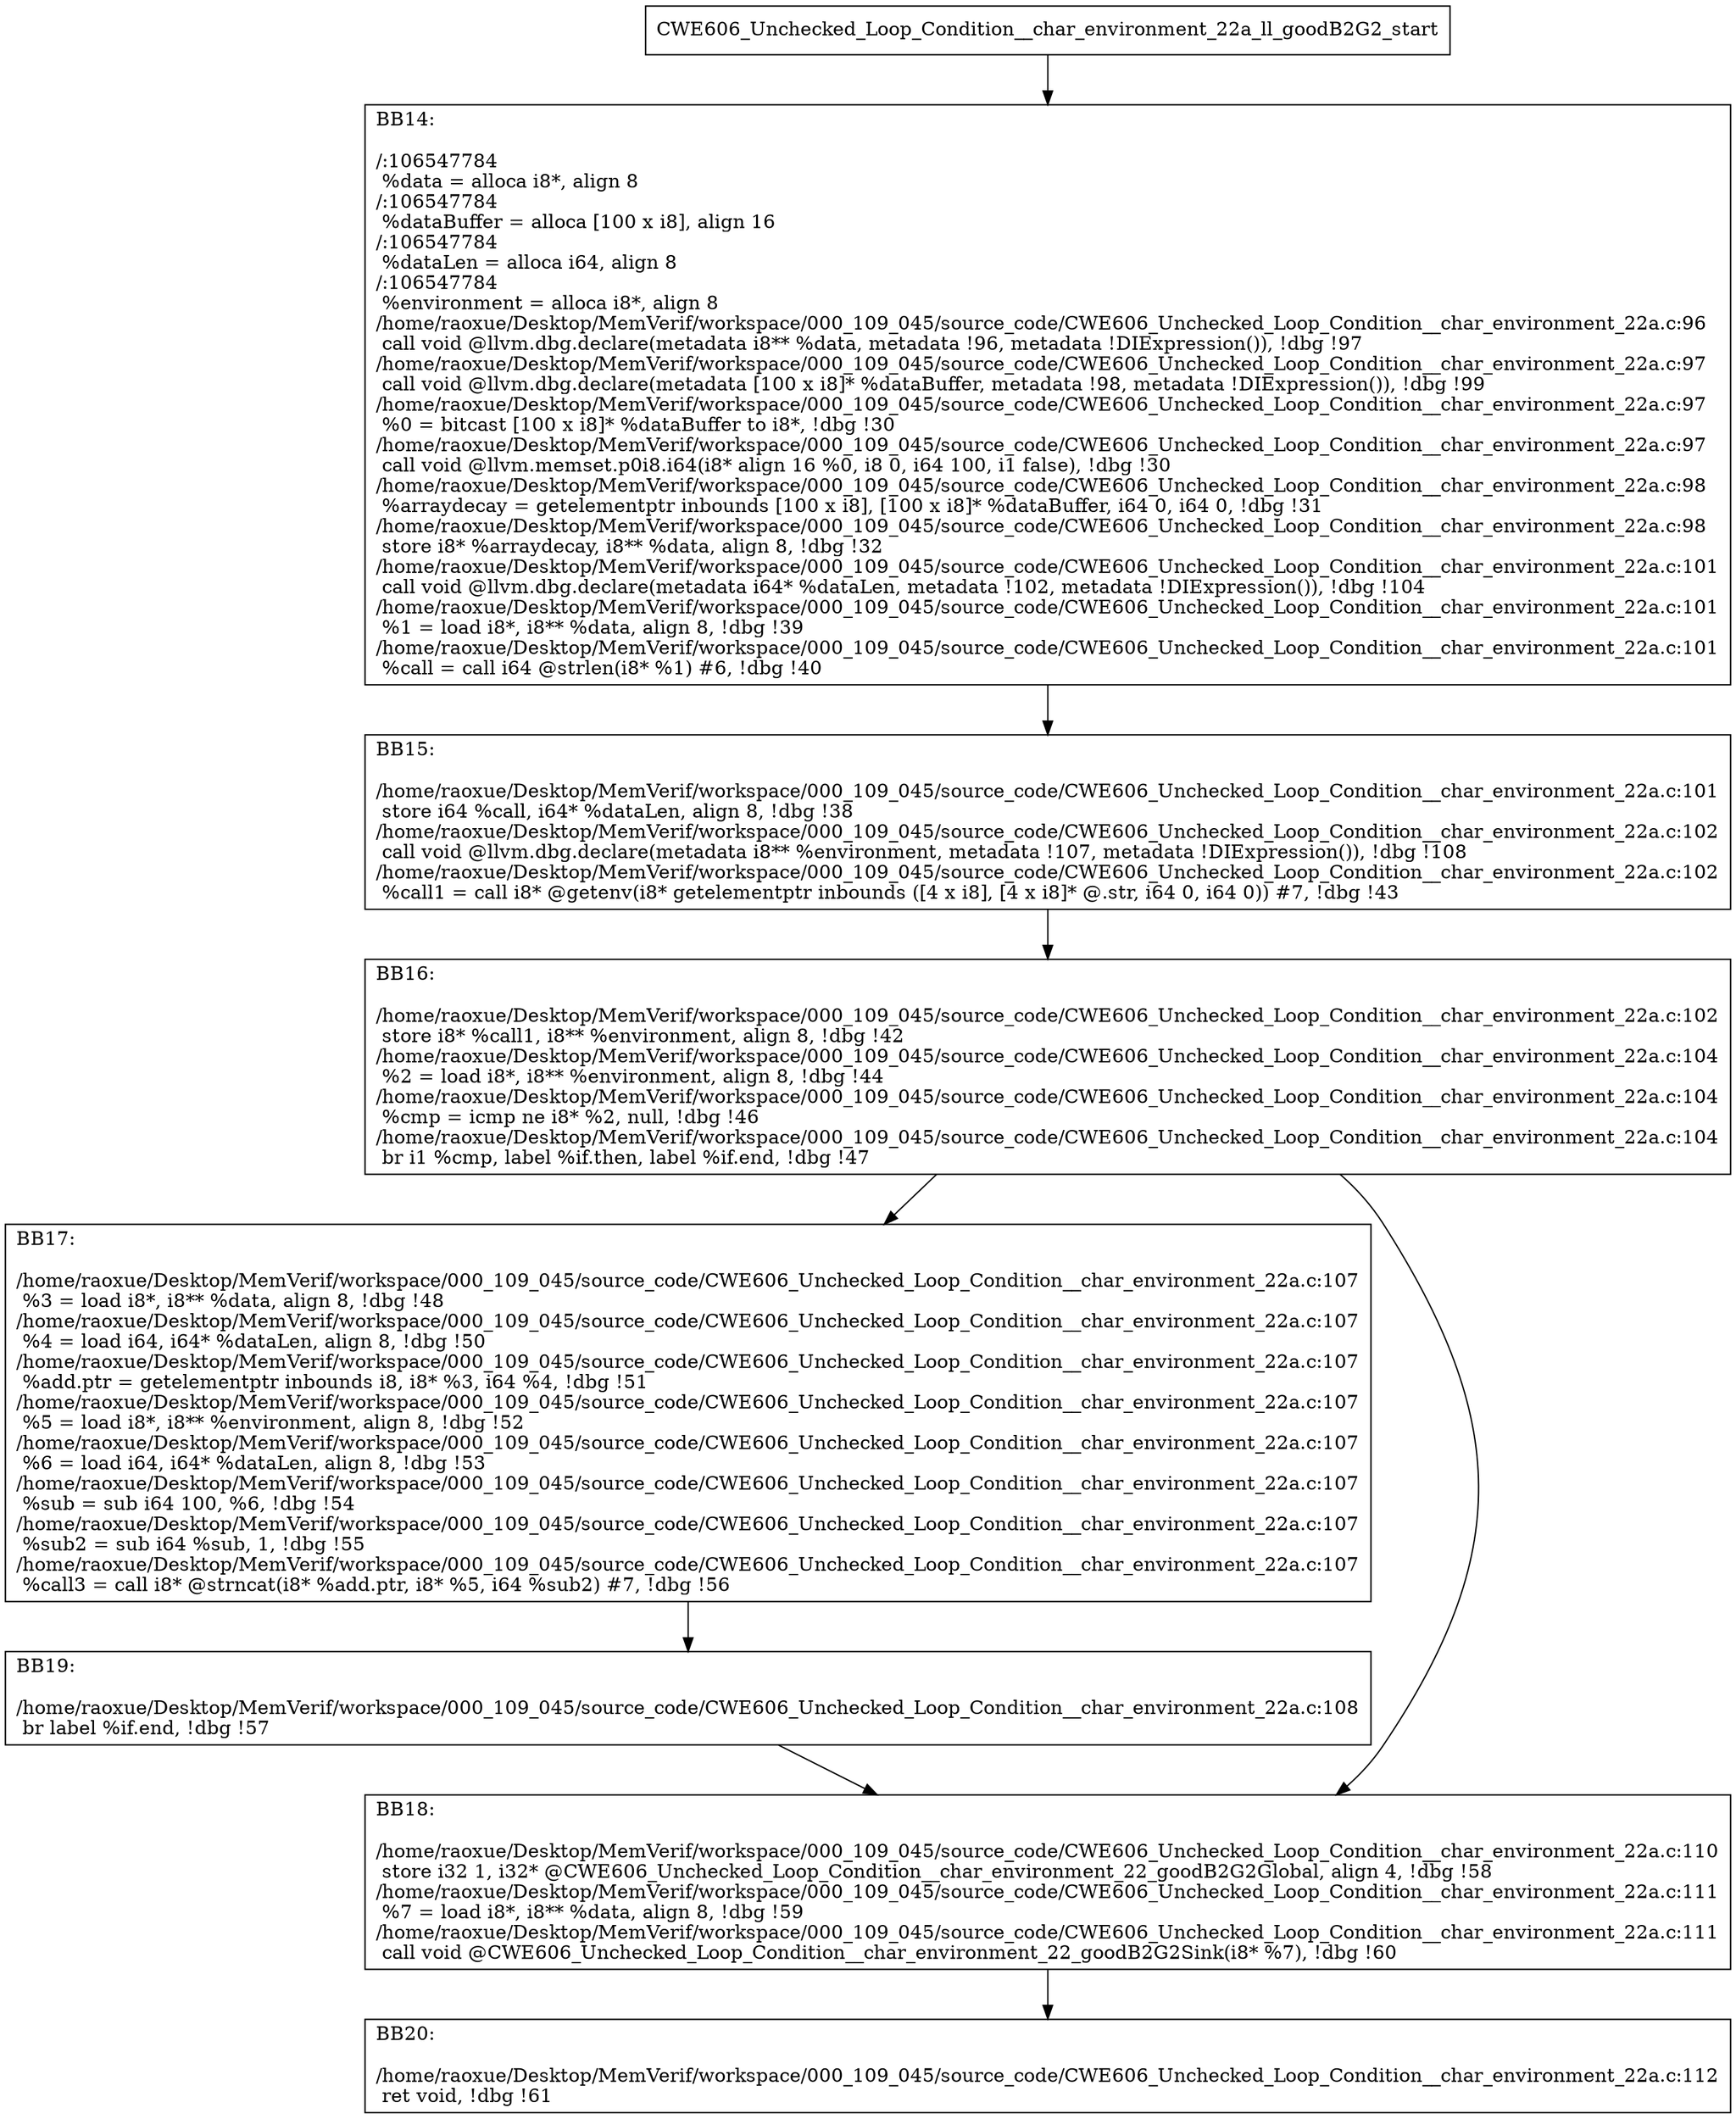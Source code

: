 digraph "CFG for'CWE606_Unchecked_Loop_Condition__char_environment_22a_ll_goodB2G2' function" {
	BBCWE606_Unchecked_Loop_Condition__char_environment_22a_ll_goodB2G2_start[shape=record,label="{CWE606_Unchecked_Loop_Condition__char_environment_22a_ll_goodB2G2_start}"];
	BBCWE606_Unchecked_Loop_Condition__char_environment_22a_ll_goodB2G2_start-> CWE606_Unchecked_Loop_Condition__char_environment_22a_ll_goodB2G2BB14;
	CWE606_Unchecked_Loop_Condition__char_environment_22a_ll_goodB2G2BB14 [shape=record, label="{BB14:\l\l/:106547784\l
  %data = alloca i8*, align 8\l
/:106547784\l
  %dataBuffer = alloca [100 x i8], align 16\l
/:106547784\l
  %dataLen = alloca i64, align 8\l
/:106547784\l
  %environment = alloca i8*, align 8\l
/home/raoxue/Desktop/MemVerif/workspace/000_109_045/source_code/CWE606_Unchecked_Loop_Condition__char_environment_22a.c:96\l
  call void @llvm.dbg.declare(metadata i8** %data, metadata !96, metadata !DIExpression()), !dbg !97\l
/home/raoxue/Desktop/MemVerif/workspace/000_109_045/source_code/CWE606_Unchecked_Loop_Condition__char_environment_22a.c:97\l
  call void @llvm.dbg.declare(metadata [100 x i8]* %dataBuffer, metadata !98, metadata !DIExpression()), !dbg !99\l
/home/raoxue/Desktop/MemVerif/workspace/000_109_045/source_code/CWE606_Unchecked_Loop_Condition__char_environment_22a.c:97\l
  %0 = bitcast [100 x i8]* %dataBuffer to i8*, !dbg !30\l
/home/raoxue/Desktop/MemVerif/workspace/000_109_045/source_code/CWE606_Unchecked_Loop_Condition__char_environment_22a.c:97\l
  call void @llvm.memset.p0i8.i64(i8* align 16 %0, i8 0, i64 100, i1 false), !dbg !30\l
/home/raoxue/Desktop/MemVerif/workspace/000_109_045/source_code/CWE606_Unchecked_Loop_Condition__char_environment_22a.c:98\l
  %arraydecay = getelementptr inbounds [100 x i8], [100 x i8]* %dataBuffer, i64 0, i64 0, !dbg !31\l
/home/raoxue/Desktop/MemVerif/workspace/000_109_045/source_code/CWE606_Unchecked_Loop_Condition__char_environment_22a.c:98\l
  store i8* %arraydecay, i8** %data, align 8, !dbg !32\l
/home/raoxue/Desktop/MemVerif/workspace/000_109_045/source_code/CWE606_Unchecked_Loop_Condition__char_environment_22a.c:101\l
  call void @llvm.dbg.declare(metadata i64* %dataLen, metadata !102, metadata !DIExpression()), !dbg !104\l
/home/raoxue/Desktop/MemVerif/workspace/000_109_045/source_code/CWE606_Unchecked_Loop_Condition__char_environment_22a.c:101\l
  %1 = load i8*, i8** %data, align 8, !dbg !39\l
/home/raoxue/Desktop/MemVerif/workspace/000_109_045/source_code/CWE606_Unchecked_Loop_Condition__char_environment_22a.c:101\l
  %call = call i64 @strlen(i8* %1) #6, !dbg !40\l
}"];
	CWE606_Unchecked_Loop_Condition__char_environment_22a_ll_goodB2G2BB14-> CWE606_Unchecked_Loop_Condition__char_environment_22a_ll_goodB2G2BB15;
	CWE606_Unchecked_Loop_Condition__char_environment_22a_ll_goodB2G2BB15 [shape=record, label="{BB15:\l\l/home/raoxue/Desktop/MemVerif/workspace/000_109_045/source_code/CWE606_Unchecked_Loop_Condition__char_environment_22a.c:101\l
  store i64 %call, i64* %dataLen, align 8, !dbg !38\l
/home/raoxue/Desktop/MemVerif/workspace/000_109_045/source_code/CWE606_Unchecked_Loop_Condition__char_environment_22a.c:102\l
  call void @llvm.dbg.declare(metadata i8** %environment, metadata !107, metadata !DIExpression()), !dbg !108\l
/home/raoxue/Desktop/MemVerif/workspace/000_109_045/source_code/CWE606_Unchecked_Loop_Condition__char_environment_22a.c:102\l
  %call1 = call i8* @getenv(i8* getelementptr inbounds ([4 x i8], [4 x i8]* @.str, i64 0, i64 0)) #7, !dbg !43\l
}"];
	CWE606_Unchecked_Loop_Condition__char_environment_22a_ll_goodB2G2BB15-> CWE606_Unchecked_Loop_Condition__char_environment_22a_ll_goodB2G2BB16;
	CWE606_Unchecked_Loop_Condition__char_environment_22a_ll_goodB2G2BB16 [shape=record, label="{BB16:\l\l/home/raoxue/Desktop/MemVerif/workspace/000_109_045/source_code/CWE606_Unchecked_Loop_Condition__char_environment_22a.c:102\l
  store i8* %call1, i8** %environment, align 8, !dbg !42\l
/home/raoxue/Desktop/MemVerif/workspace/000_109_045/source_code/CWE606_Unchecked_Loop_Condition__char_environment_22a.c:104\l
  %2 = load i8*, i8** %environment, align 8, !dbg !44\l
/home/raoxue/Desktop/MemVerif/workspace/000_109_045/source_code/CWE606_Unchecked_Loop_Condition__char_environment_22a.c:104\l
  %cmp = icmp ne i8* %2, null, !dbg !46\l
/home/raoxue/Desktop/MemVerif/workspace/000_109_045/source_code/CWE606_Unchecked_Loop_Condition__char_environment_22a.c:104\l
  br i1 %cmp, label %if.then, label %if.end, !dbg !47\l
}"];
	CWE606_Unchecked_Loop_Condition__char_environment_22a_ll_goodB2G2BB16-> CWE606_Unchecked_Loop_Condition__char_environment_22a_ll_goodB2G2BB17;
	CWE606_Unchecked_Loop_Condition__char_environment_22a_ll_goodB2G2BB16-> CWE606_Unchecked_Loop_Condition__char_environment_22a_ll_goodB2G2BB18;
	CWE606_Unchecked_Loop_Condition__char_environment_22a_ll_goodB2G2BB17 [shape=record, label="{BB17:\l\l/home/raoxue/Desktop/MemVerif/workspace/000_109_045/source_code/CWE606_Unchecked_Loop_Condition__char_environment_22a.c:107\l
  %3 = load i8*, i8** %data, align 8, !dbg !48\l
/home/raoxue/Desktop/MemVerif/workspace/000_109_045/source_code/CWE606_Unchecked_Loop_Condition__char_environment_22a.c:107\l
  %4 = load i64, i64* %dataLen, align 8, !dbg !50\l
/home/raoxue/Desktop/MemVerif/workspace/000_109_045/source_code/CWE606_Unchecked_Loop_Condition__char_environment_22a.c:107\l
  %add.ptr = getelementptr inbounds i8, i8* %3, i64 %4, !dbg !51\l
/home/raoxue/Desktop/MemVerif/workspace/000_109_045/source_code/CWE606_Unchecked_Loop_Condition__char_environment_22a.c:107\l
  %5 = load i8*, i8** %environment, align 8, !dbg !52\l
/home/raoxue/Desktop/MemVerif/workspace/000_109_045/source_code/CWE606_Unchecked_Loop_Condition__char_environment_22a.c:107\l
  %6 = load i64, i64* %dataLen, align 8, !dbg !53\l
/home/raoxue/Desktop/MemVerif/workspace/000_109_045/source_code/CWE606_Unchecked_Loop_Condition__char_environment_22a.c:107\l
  %sub = sub i64 100, %6, !dbg !54\l
/home/raoxue/Desktop/MemVerif/workspace/000_109_045/source_code/CWE606_Unchecked_Loop_Condition__char_environment_22a.c:107\l
  %sub2 = sub i64 %sub, 1, !dbg !55\l
/home/raoxue/Desktop/MemVerif/workspace/000_109_045/source_code/CWE606_Unchecked_Loop_Condition__char_environment_22a.c:107\l
  %call3 = call i8* @strncat(i8* %add.ptr, i8* %5, i64 %sub2) #7, !dbg !56\l
}"];
	CWE606_Unchecked_Loop_Condition__char_environment_22a_ll_goodB2G2BB17-> CWE606_Unchecked_Loop_Condition__char_environment_22a_ll_goodB2G2BB19;
	CWE606_Unchecked_Loop_Condition__char_environment_22a_ll_goodB2G2BB19 [shape=record, label="{BB19:\l\l/home/raoxue/Desktop/MemVerif/workspace/000_109_045/source_code/CWE606_Unchecked_Loop_Condition__char_environment_22a.c:108\l
  br label %if.end, !dbg !57\l
}"];
	CWE606_Unchecked_Loop_Condition__char_environment_22a_ll_goodB2G2BB19-> CWE606_Unchecked_Loop_Condition__char_environment_22a_ll_goodB2G2BB18;
	CWE606_Unchecked_Loop_Condition__char_environment_22a_ll_goodB2G2BB18 [shape=record, label="{BB18:\l\l/home/raoxue/Desktop/MemVerif/workspace/000_109_045/source_code/CWE606_Unchecked_Loop_Condition__char_environment_22a.c:110\l
  store i32 1, i32* @CWE606_Unchecked_Loop_Condition__char_environment_22_goodB2G2Global, align 4, !dbg !58\l
/home/raoxue/Desktop/MemVerif/workspace/000_109_045/source_code/CWE606_Unchecked_Loop_Condition__char_environment_22a.c:111\l
  %7 = load i8*, i8** %data, align 8, !dbg !59\l
/home/raoxue/Desktop/MemVerif/workspace/000_109_045/source_code/CWE606_Unchecked_Loop_Condition__char_environment_22a.c:111\l
  call void @CWE606_Unchecked_Loop_Condition__char_environment_22_goodB2G2Sink(i8* %7), !dbg !60\l
}"];
	CWE606_Unchecked_Loop_Condition__char_environment_22a_ll_goodB2G2BB18-> CWE606_Unchecked_Loop_Condition__char_environment_22a_ll_goodB2G2BB20;
	CWE606_Unchecked_Loop_Condition__char_environment_22a_ll_goodB2G2BB20 [shape=record, label="{BB20:\l\l/home/raoxue/Desktop/MemVerif/workspace/000_109_045/source_code/CWE606_Unchecked_Loop_Condition__char_environment_22a.c:112\l
  ret void, !dbg !61\l
}"];
}
